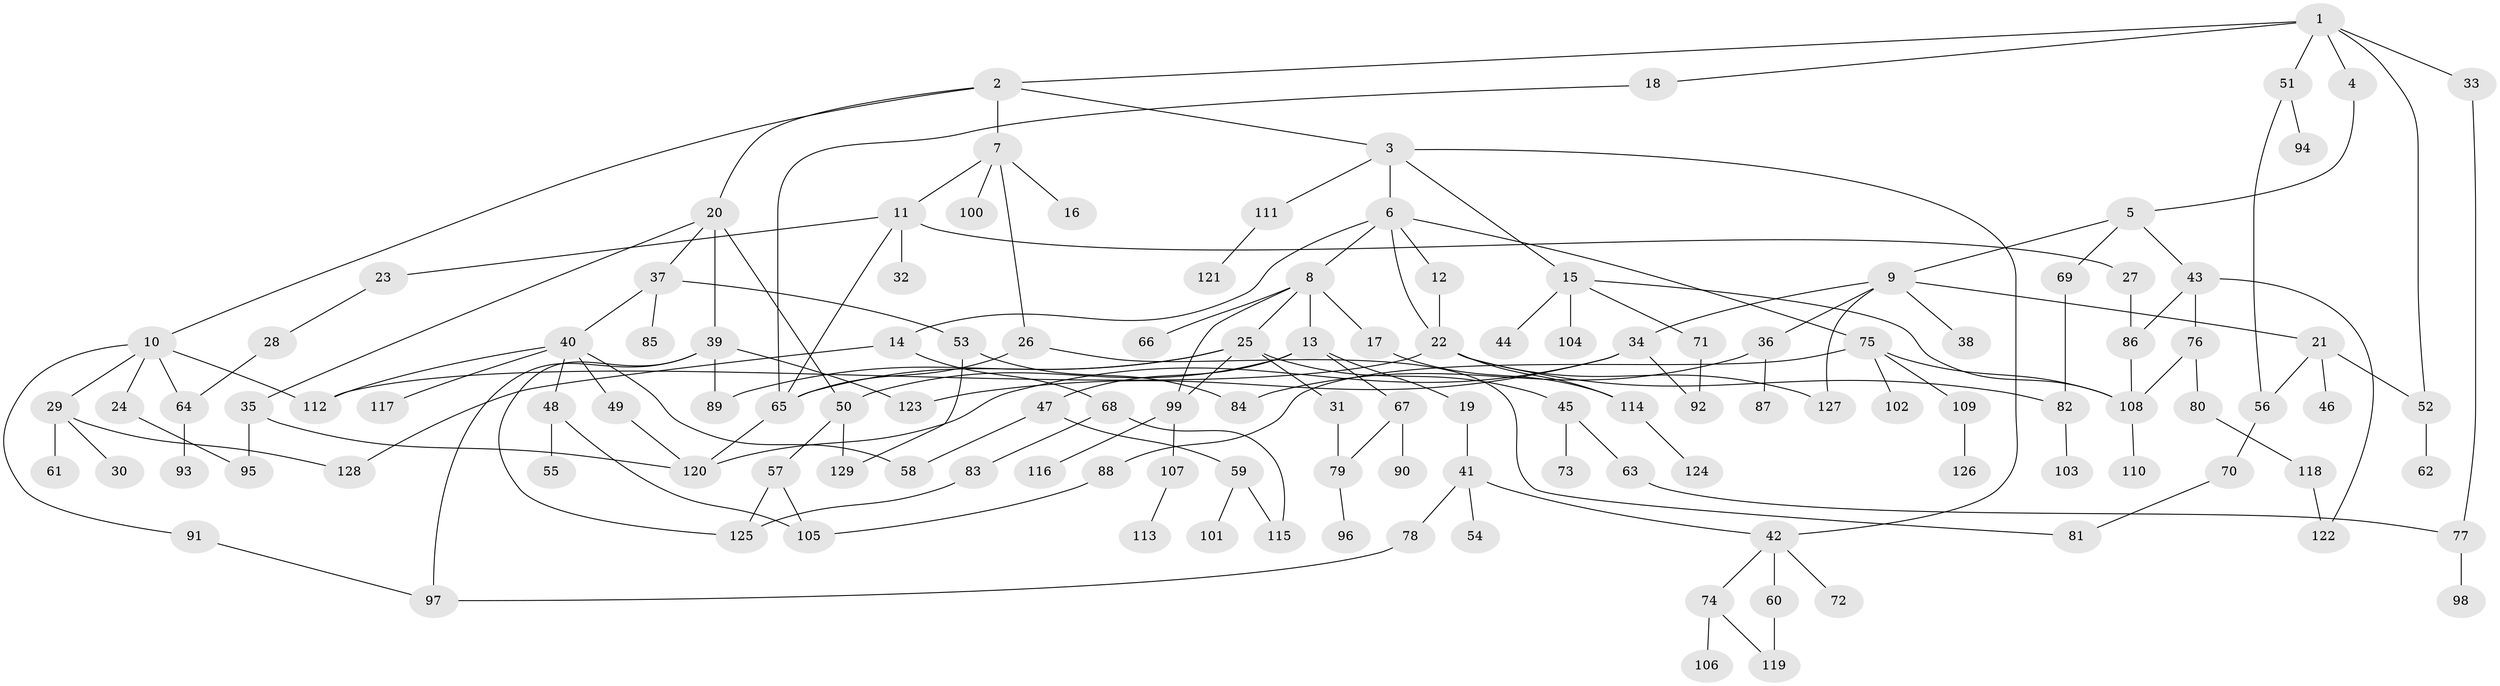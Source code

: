 // coarse degree distribution, {7: 0.046875, 5: 0.0625, 2: 0.203125, 6: 0.0625, 12: 0.015625, 8: 0.046875, 4: 0.078125, 1: 0.359375, 9: 0.015625, 3: 0.109375}
// Generated by graph-tools (version 1.1) at 2025/17/03/04/25 18:17:10]
// undirected, 129 vertices, 170 edges
graph export_dot {
graph [start="1"]
  node [color=gray90,style=filled];
  1;
  2;
  3;
  4;
  5;
  6;
  7;
  8;
  9;
  10;
  11;
  12;
  13;
  14;
  15;
  16;
  17;
  18;
  19;
  20;
  21;
  22;
  23;
  24;
  25;
  26;
  27;
  28;
  29;
  30;
  31;
  32;
  33;
  34;
  35;
  36;
  37;
  38;
  39;
  40;
  41;
  42;
  43;
  44;
  45;
  46;
  47;
  48;
  49;
  50;
  51;
  52;
  53;
  54;
  55;
  56;
  57;
  58;
  59;
  60;
  61;
  62;
  63;
  64;
  65;
  66;
  67;
  68;
  69;
  70;
  71;
  72;
  73;
  74;
  75;
  76;
  77;
  78;
  79;
  80;
  81;
  82;
  83;
  84;
  85;
  86;
  87;
  88;
  89;
  90;
  91;
  92;
  93;
  94;
  95;
  96;
  97;
  98;
  99;
  100;
  101;
  102;
  103;
  104;
  105;
  106;
  107;
  108;
  109;
  110;
  111;
  112;
  113;
  114;
  115;
  116;
  117;
  118;
  119;
  120;
  121;
  122;
  123;
  124;
  125;
  126;
  127;
  128;
  129;
  1 -- 2;
  1 -- 4;
  1 -- 18;
  1 -- 33;
  1 -- 51;
  1 -- 52;
  2 -- 3;
  2 -- 7;
  2 -- 10;
  2 -- 20;
  3 -- 6;
  3 -- 15;
  3 -- 42;
  3 -- 111;
  4 -- 5;
  5 -- 9;
  5 -- 43;
  5 -- 69;
  6 -- 8;
  6 -- 12;
  6 -- 14;
  6 -- 75;
  6 -- 22;
  7 -- 11;
  7 -- 16;
  7 -- 26;
  7 -- 100;
  8 -- 13;
  8 -- 17;
  8 -- 25;
  8 -- 66;
  8 -- 99;
  9 -- 21;
  9 -- 34;
  9 -- 36;
  9 -- 38;
  9 -- 127;
  10 -- 24;
  10 -- 29;
  10 -- 91;
  10 -- 64;
  10 -- 112;
  11 -- 23;
  11 -- 27;
  11 -- 32;
  11 -- 65;
  12 -- 22;
  13 -- 19;
  13 -- 47;
  13 -- 67;
  13 -- 50;
  14 -- 68;
  14 -- 128;
  15 -- 44;
  15 -- 71;
  15 -- 104;
  15 -- 108;
  17 -- 114;
  18 -- 65;
  19 -- 41;
  20 -- 35;
  20 -- 37;
  20 -- 39;
  20 -- 50;
  21 -- 46;
  21 -- 52;
  21 -- 56;
  22 -- 127;
  22 -- 114;
  22 -- 82;
  22 -- 112;
  23 -- 28;
  24 -- 95;
  25 -- 31;
  25 -- 45;
  25 -- 89;
  25 -- 99;
  25 -- 65;
  26 -- 81;
  26 -- 65;
  27 -- 86;
  28 -- 64;
  29 -- 30;
  29 -- 61;
  29 -- 128;
  31 -- 79;
  33 -- 77;
  34 -- 123;
  34 -- 120;
  34 -- 92;
  35 -- 120;
  35 -- 95;
  36 -- 87;
  36 -- 84;
  37 -- 40;
  37 -- 53;
  37 -- 85;
  39 -- 125;
  39 -- 97;
  39 -- 123;
  39 -- 89;
  40 -- 48;
  40 -- 49;
  40 -- 112;
  40 -- 117;
  40 -- 58;
  41 -- 54;
  41 -- 78;
  41 -- 42;
  42 -- 60;
  42 -- 72;
  42 -- 74;
  43 -- 76;
  43 -- 86;
  43 -- 122;
  45 -- 63;
  45 -- 73;
  47 -- 58;
  47 -- 59;
  48 -- 55;
  48 -- 105;
  49 -- 120;
  50 -- 57;
  50 -- 129;
  51 -- 56;
  51 -- 94;
  52 -- 62;
  53 -- 84;
  53 -- 129;
  56 -- 70;
  57 -- 105;
  57 -- 125;
  59 -- 101;
  59 -- 115;
  60 -- 119;
  63 -- 77;
  64 -- 93;
  65 -- 120;
  67 -- 79;
  67 -- 90;
  68 -- 83;
  68 -- 115;
  69 -- 82;
  70 -- 81;
  71 -- 92;
  74 -- 106;
  74 -- 119;
  75 -- 88;
  75 -- 102;
  75 -- 109;
  75 -- 108;
  76 -- 80;
  76 -- 108;
  77 -- 98;
  78 -- 97;
  79 -- 96;
  80 -- 118;
  82 -- 103;
  83 -- 125;
  86 -- 108;
  88 -- 105;
  91 -- 97;
  99 -- 107;
  99 -- 116;
  107 -- 113;
  108 -- 110;
  109 -- 126;
  111 -- 121;
  114 -- 124;
  118 -- 122;
}
